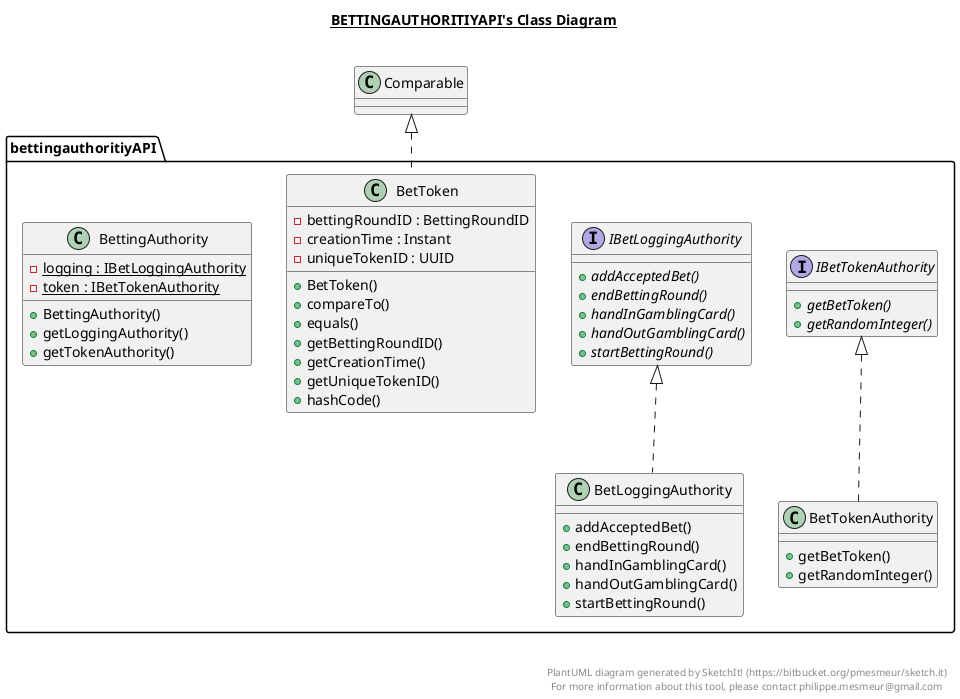 @startuml

title __BETTINGAUTHORITIYAPI's Class Diagram__\n

  namespace bettingauthoritiyAPI {
    class bettingauthoritiyAPI.BetLoggingAuthority {
        + addAcceptedBet()
        + endBettingRound()
        + handInGamblingCard()
        + handOutGamblingCard()
        + startBettingRound()
    }
  }
  

  namespace bettingauthoritiyAPI {
    class bettingauthoritiyAPI.BetToken {
        - bettingRoundID : BettingRoundID
        - creationTime : Instant
        - uniqueTokenID : UUID
        + BetToken()
        + compareTo()
        + equals()
        + getBettingRoundID()
        + getCreationTime()
        + getUniqueTokenID()
        + hashCode()
    }
  }
  

  namespace bettingauthoritiyAPI {
    class bettingauthoritiyAPI.BetTokenAuthority {
        + getBetToken()
        + getRandomInteger()
    }
  }
  

  namespace bettingauthoritiyAPI {
    class bettingauthoritiyAPI.BettingAuthority {
        {static} - logging : IBetLoggingAuthority
        {static} - token : IBetTokenAuthority
        + BettingAuthority()
        + getLoggingAuthority()
        + getTokenAuthority()
    }
  }
  

  namespace bettingauthoritiyAPI {
    interface bettingauthoritiyAPI.IBetLoggingAuthority {
        {abstract} + addAcceptedBet()
        {abstract} + endBettingRound()
        {abstract} + handInGamblingCard()
        {abstract} + handOutGamblingCard()
        {abstract} + startBettingRound()
    }
  }
  

  namespace bettingauthoritiyAPI {
    interface bettingauthoritiyAPI.IBetTokenAuthority {
        {abstract} + getBetToken()
        {abstract} + getRandomInteger()
    }
  }
  

  bettingauthoritiyAPI.BetLoggingAuthority .up.|> IBetLoggingAuthority
  bettingauthoritiyAPI.BetToken .up.|> Comparable
  bettingauthoritiyAPI.BetTokenAuthority .up.|> IBetTokenAuthority


right footer


PlantUML diagram generated by SketchIt! (https://bitbucket.org/pmesmeur/sketch.it)
For more information about this tool, please contact philippe.mesmeur@gmail.com
endfooter

@enduml
